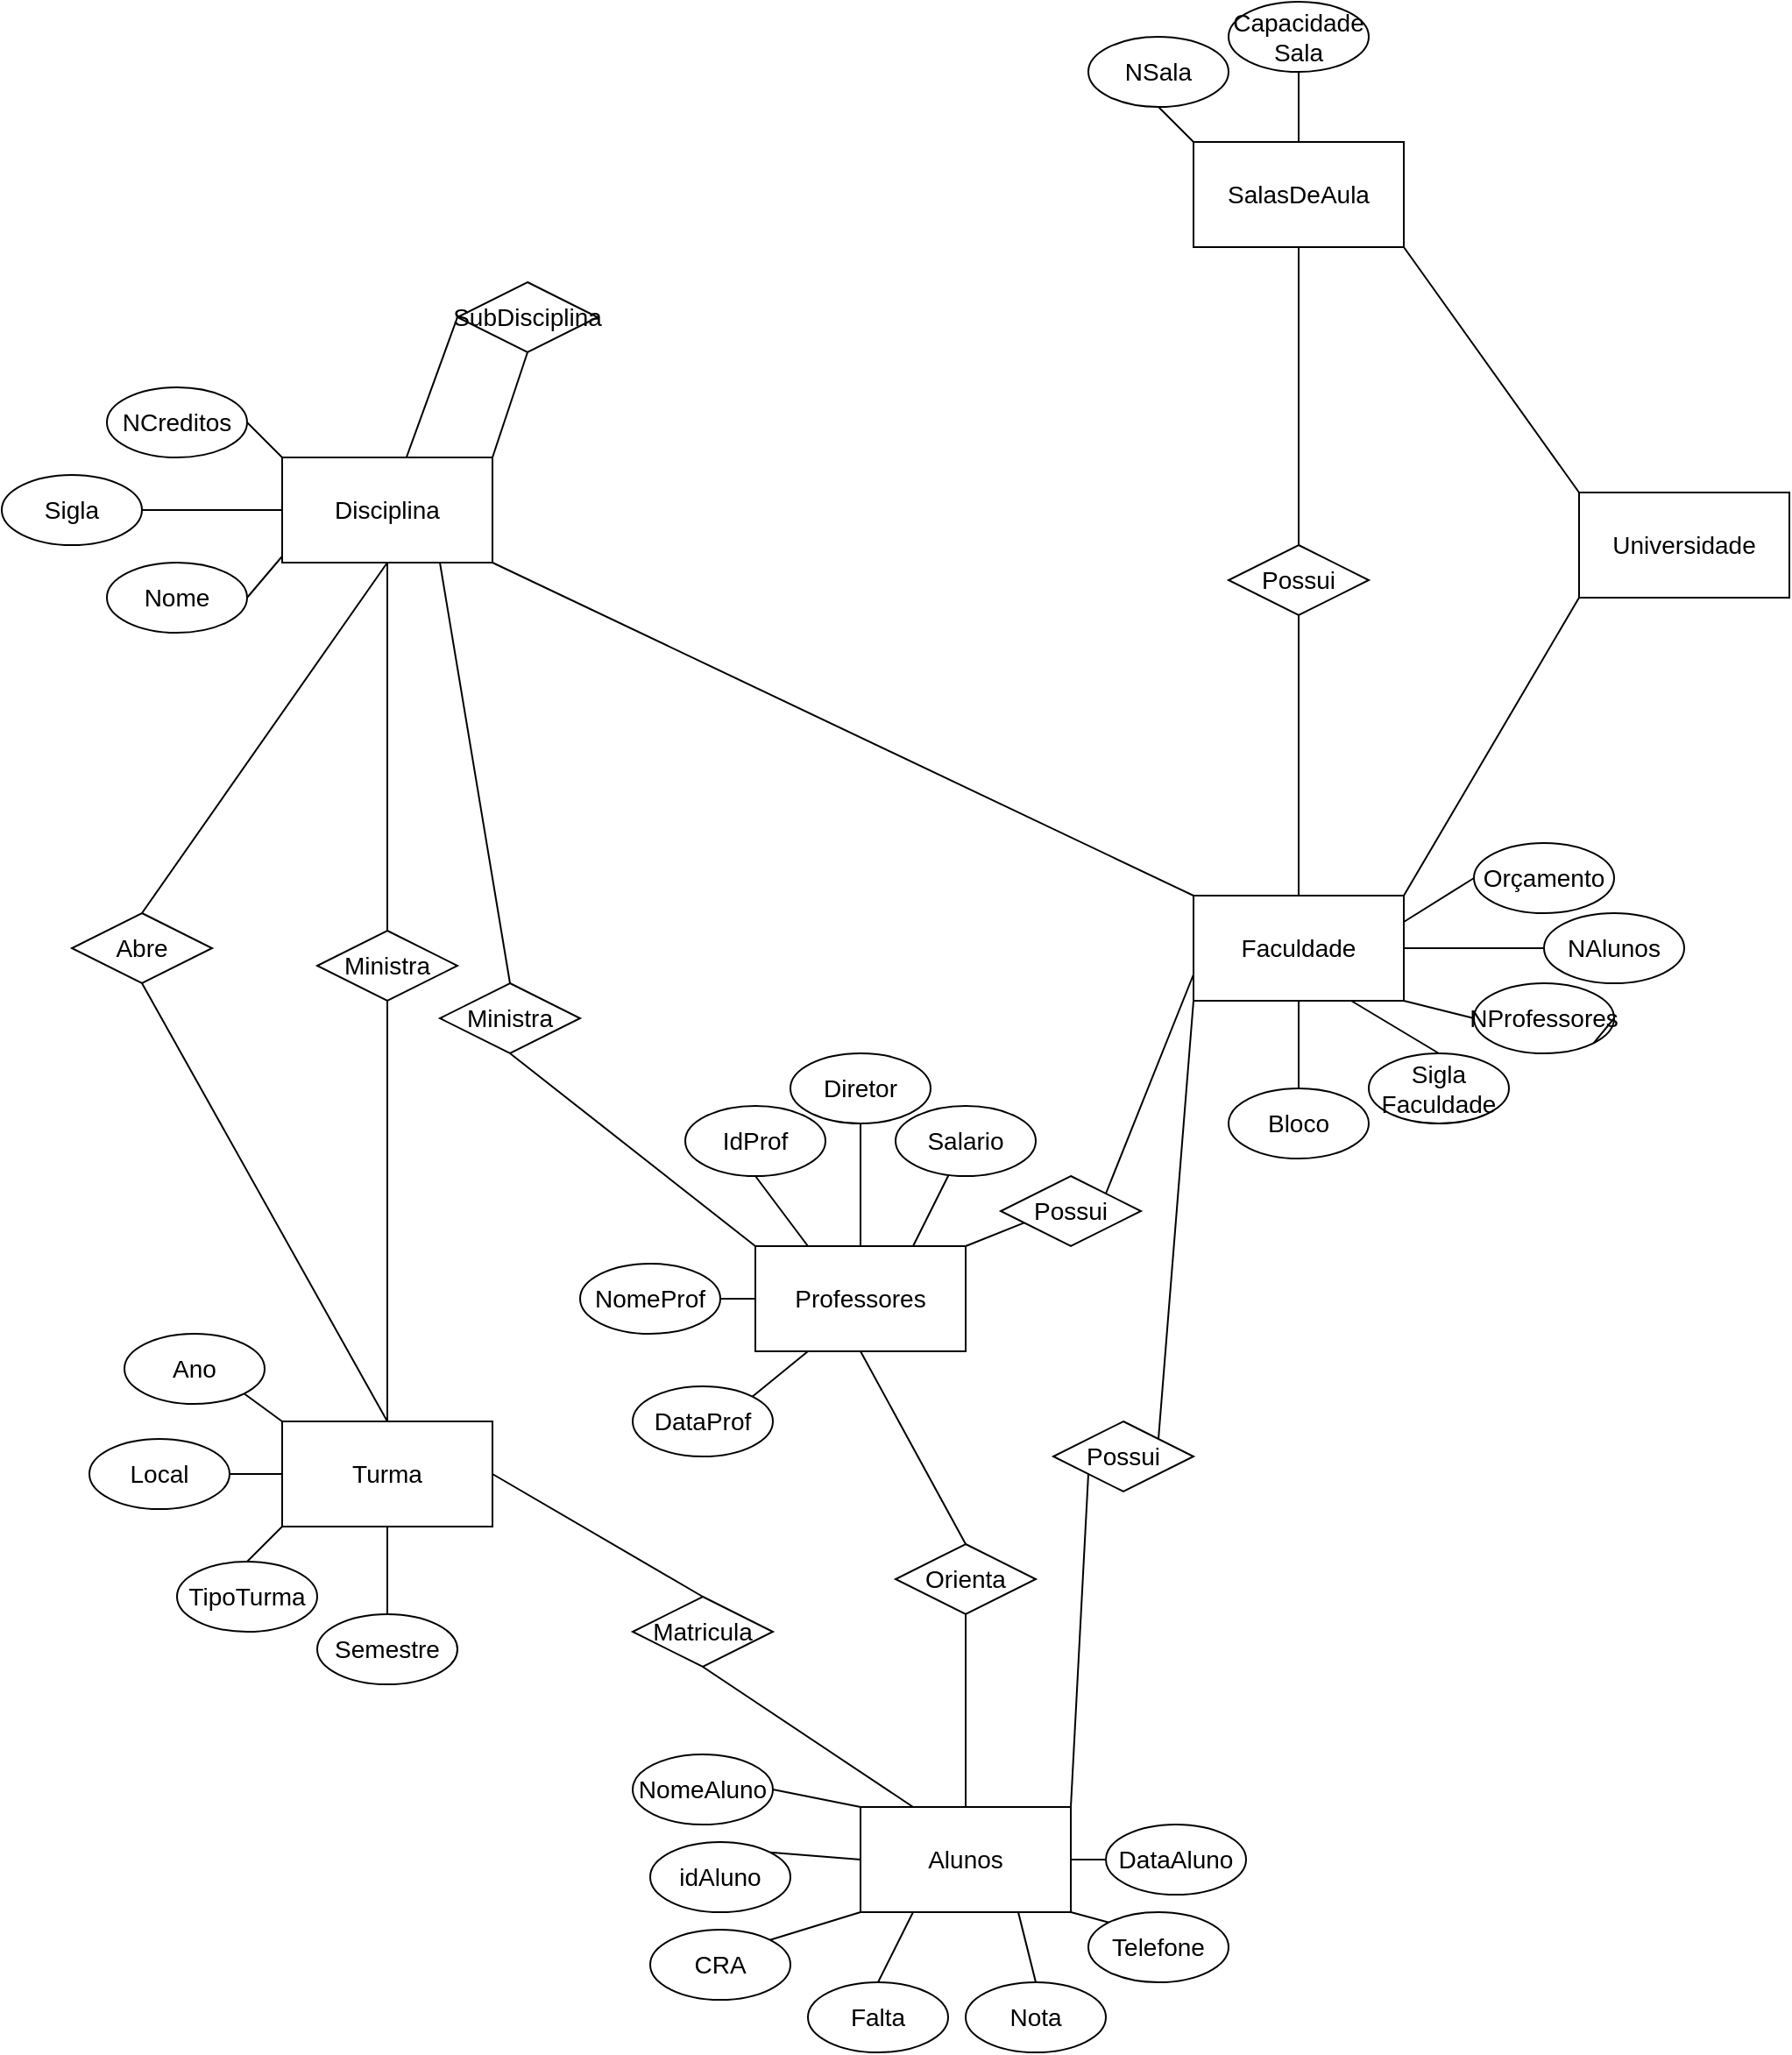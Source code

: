 <mxfile version="14.6.3" type="device"><diagram id="SH0faqgr_kxiTZSH9i8H" name="Page-1"><mxGraphModel dx="2370" dy="1287" grid="1" gridSize="10" guides="1" tooltips="1" connect="1" arrows="1" fold="1" page="1" pageScale="1" pageWidth="30000" pageHeight="30000" math="0" shadow="0"><root><mxCell id="0"/><mxCell id="1" parent="0"/><mxCell id="p35GY7RPuy2Kg58NAzuO-127" style="edgeStyle=none;rounded=0;orthogonalLoop=1;jettySize=auto;html=1;exitX=0;exitY=0;exitDx=0;exitDy=0;entryX=1;entryY=1;entryDx=0;entryDy=0;fontSize=14;endArrow=none;endFill=0;" parent="1" source="p35GY7RPuy2Kg58NAzuO-1" target="p35GY7RPuy2Kg58NAzuO-106" edge="1"><mxGeometry relative="1" as="geometry"/></mxCell><mxCell id="p35GY7RPuy2Kg58NAzuO-128" style="edgeStyle=none;rounded=0;orthogonalLoop=1;jettySize=auto;html=1;exitX=0;exitY=1;exitDx=0;exitDy=0;entryX=1;entryY=0;entryDx=0;entryDy=0;fontSize=14;endArrow=none;endFill=0;" parent="1" source="p35GY7RPuy2Kg58NAzuO-1" target="p35GY7RPuy2Kg58NAzuO-2" edge="1"><mxGeometry relative="1" as="geometry"/></mxCell><mxCell id="p35GY7RPuy2Kg58NAzuO-1" value="Universidade" style="rounded=0;whiteSpace=wrap;html=1;fontSize=14;" parent="1" vertex="1"><mxGeometry x="2580" y="1470" width="120" height="60" as="geometry"/></mxCell><mxCell id="p35GY7RPuy2Kg58NAzuO-103" style="edgeStyle=none;rounded=0;orthogonalLoop=1;jettySize=auto;html=1;exitX=0.5;exitY=0;exitDx=0;exitDy=0;entryX=0.5;entryY=1;entryDx=0;entryDy=0;fontSize=14;endArrow=none;endFill=0;" parent="1" source="p35GY7RPuy2Kg58NAzuO-2" target="p35GY7RPuy2Kg58NAzuO-10" edge="1"><mxGeometry relative="1" as="geometry"/></mxCell><mxCell id="p35GY7RPuy2Kg58NAzuO-171" style="edgeStyle=none;rounded=0;orthogonalLoop=1;jettySize=auto;html=1;exitX=0.5;exitY=0;exitDx=0;exitDy=0;entryX=0.5;entryY=1;entryDx=0;entryDy=0;fontSize=14;endArrow=none;endFill=0;" parent="1" source="p35GY7RPuy2Kg58NAzuO-2" target="p35GY7RPuy2Kg58NAzuO-104" edge="1"><mxGeometry relative="1" as="geometry"/></mxCell><mxCell id="p35GY7RPuy2Kg58NAzuO-215" style="edgeStyle=none;rounded=0;orthogonalLoop=1;jettySize=auto;html=1;exitX=0;exitY=0;exitDx=0;exitDy=0;entryX=1;entryY=1;entryDx=0;entryDy=0;fontSize=14;endArrow=none;endFill=0;" parent="1" source="p35GY7RPuy2Kg58NAzuO-2" target="p35GY7RPuy2Kg58NAzuO-44" edge="1"><mxGeometry relative="1" as="geometry"/></mxCell><mxCell id="p35GY7RPuy2Kg58NAzuO-2" value="Faculdade" style="rounded=0;whiteSpace=wrap;html=1;fontSize=14;" parent="1" vertex="1"><mxGeometry x="2360" y="1700" width="120" height="60" as="geometry"/></mxCell><mxCell id="p35GY7RPuy2Kg58NAzuO-159" style="edgeStyle=none;rounded=0;orthogonalLoop=1;jettySize=auto;html=1;exitX=0.5;exitY=0;exitDx=0;exitDy=0;entryX=0.75;entryY=1;entryDx=0;entryDy=0;fontSize=14;endArrow=none;endFill=0;" parent="1" source="p35GY7RPuy2Kg58NAzuO-4" target="p35GY7RPuy2Kg58NAzuO-2" edge="1"><mxGeometry relative="1" as="geometry"/></mxCell><mxCell id="p35GY7RPuy2Kg58NAzuO-4" value="Sigla Faculdade" style="ellipse;whiteSpace=wrap;html=1;fontSize=14;rotation=0;" parent="1" vertex="1"><mxGeometry x="2460" y="1790" width="80" height="40" as="geometry"/></mxCell><mxCell id="p35GY7RPuy2Kg58NAzuO-10" value="Bloco" style="ellipse;whiteSpace=wrap;html=1;fontSize=14;rotation=0;" parent="1" vertex="1"><mxGeometry x="2380" y="1810" width="80" height="40" as="geometry"/></mxCell><mxCell id="p35GY7RPuy2Kg58NAzuO-158" style="edgeStyle=none;rounded=0;orthogonalLoop=1;jettySize=auto;html=1;exitX=0;exitY=0.5;exitDx=0;exitDy=0;entryX=1;entryY=1;entryDx=0;entryDy=0;fontSize=14;endArrow=none;endFill=0;" parent="1" source="p35GY7RPuy2Kg58NAzuO-12" target="p35GY7RPuy2Kg58NAzuO-2" edge="1"><mxGeometry relative="1" as="geometry"/></mxCell><mxCell id="p35GY7RPuy2Kg58NAzuO-12" value="NProfessores" style="ellipse;whiteSpace=wrap;html=1;fontSize=14;rotation=0;" parent="1" vertex="1"><mxGeometry x="2520" y="1750" width="80" height="40" as="geometry"/></mxCell><mxCell id="p35GY7RPuy2Kg58NAzuO-156" style="edgeStyle=none;rounded=0;orthogonalLoop=1;jettySize=auto;html=1;exitX=0;exitY=0.5;exitDx=0;exitDy=0;entryX=1;entryY=0.5;entryDx=0;entryDy=0;fontSize=14;endArrow=none;endFill=0;" parent="1" source="p35GY7RPuy2Kg58NAzuO-14" target="p35GY7RPuy2Kg58NAzuO-2" edge="1"><mxGeometry relative="1" as="geometry"/></mxCell><mxCell id="p35GY7RPuy2Kg58NAzuO-14" value="NAlunos" style="ellipse;whiteSpace=wrap;html=1;fontSize=14;rotation=0;" parent="1" vertex="1"><mxGeometry x="2560" y="1710" width="80" height="40" as="geometry"/></mxCell><mxCell id="p35GY7RPuy2Kg58NAzuO-148" style="edgeStyle=none;rounded=0;orthogonalLoop=1;jettySize=auto;html=1;exitX=0;exitY=0.5;exitDx=0;exitDy=0;entryX=1;entryY=0.25;entryDx=0;entryDy=0;fontSize=14;endArrow=none;endFill=0;" parent="1" source="p35GY7RPuy2Kg58NAzuO-16" target="p35GY7RPuy2Kg58NAzuO-2" edge="1"><mxGeometry relative="1" as="geometry"/></mxCell><mxCell id="p35GY7RPuy2Kg58NAzuO-16" value="Orçamento" style="ellipse;whiteSpace=wrap;html=1;fontSize=14;rotation=0;" parent="1" vertex="1"><mxGeometry x="2520" y="1670" width="80" height="40" as="geometry"/></mxCell><mxCell id="p35GY7RPuy2Kg58NAzuO-177" style="edgeStyle=none;rounded=0;orthogonalLoop=1;jettySize=auto;html=1;exitX=0.25;exitY=0;exitDx=0;exitDy=0;entryX=0.5;entryY=1;entryDx=0;entryDy=0;fontSize=14;endArrow=none;endFill=0;" parent="1" source="p35GY7RPuy2Kg58NAzuO-20" target="p35GY7RPuy2Kg58NAzuO-83" edge="1"><mxGeometry relative="1" as="geometry"/></mxCell><mxCell id="p35GY7RPuy2Kg58NAzuO-181" style="edgeStyle=none;rounded=0;orthogonalLoop=1;jettySize=auto;html=1;exitX=0.5;exitY=0;exitDx=0;exitDy=0;entryX=0.5;entryY=1;entryDx=0;entryDy=0;fontSize=14;endArrow=none;endFill=0;" parent="1" source="p35GY7RPuy2Kg58NAzuO-20" target="p35GY7RPuy2Kg58NAzuO-23" edge="1"><mxGeometry relative="1" as="geometry"/></mxCell><mxCell id="p35GY7RPuy2Kg58NAzuO-212" style="edgeStyle=none;rounded=0;orthogonalLoop=1;jettySize=auto;html=1;exitX=1;exitY=0;exitDx=0;exitDy=0;entryX=0;entryY=0.75;entryDx=0;entryDy=0;fontSize=14;endArrow=none;endFill=0;startArrow=none;" parent="1" source="2SH3DJzLVD4EM29kqtqc-3" target="p35GY7RPuy2Kg58NAzuO-2" edge="1"><mxGeometry relative="1" as="geometry"/></mxCell><mxCell id="p35GY7RPuy2Kg58NAzuO-217" style="edgeStyle=none;rounded=0;orthogonalLoop=1;jettySize=auto;html=1;exitX=0.75;exitY=0;exitDx=0;exitDy=0;fontSize=14;endArrow=none;endFill=0;" parent="1" source="p35GY7RPuy2Kg58NAzuO-20" target="p35GY7RPuy2Kg58NAzuO-58" edge="1"><mxGeometry relative="1" as="geometry"/></mxCell><mxCell id="p35GY7RPuy2Kg58NAzuO-219" style="edgeStyle=none;rounded=0;orthogonalLoop=1;jettySize=auto;html=1;exitX=0.5;exitY=1;exitDx=0;exitDy=0;entryX=0.5;entryY=0;entryDx=0;entryDy=0;fontSize=14;endArrow=none;endFill=0;" parent="1" source="p35GY7RPuy2Kg58NAzuO-20" target="p35GY7RPuy2Kg58NAzuO-218" edge="1"><mxGeometry relative="1" as="geometry"/></mxCell><mxCell id="p35GY7RPuy2Kg58NAzuO-20" value="Professores" style="rounded=0;whiteSpace=wrap;html=1;fontSize=14;" parent="1" vertex="1"><mxGeometry x="2110" y="1900" width="120" height="60" as="geometry"/></mxCell><mxCell id="p35GY7RPuy2Kg58NAzuO-213" style="edgeStyle=none;rounded=0;orthogonalLoop=1;jettySize=auto;html=1;exitX=1;exitY=0.5;exitDx=0;exitDy=0;entryX=0;entryY=0.5;entryDx=0;entryDy=0;fontSize=14;endArrow=none;endFill=0;" parent="1" source="p35GY7RPuy2Kg58NAzuO-22" target="p35GY7RPuy2Kg58NAzuO-20" edge="1"><mxGeometry relative="1" as="geometry"/></mxCell><mxCell id="p35GY7RPuy2Kg58NAzuO-22" value="NomeProf" style="ellipse;whiteSpace=wrap;html=1;fontSize=14;rotation=0;" parent="1" vertex="1"><mxGeometry x="2010" y="1910" width="80" height="40" as="geometry"/></mxCell><mxCell id="p35GY7RPuy2Kg58NAzuO-23" value="Diretor" style="ellipse;whiteSpace=wrap;html=1;fontSize=14;rotation=0;" parent="1" vertex="1"><mxGeometry x="2130" y="1790" width="80" height="40" as="geometry"/></mxCell><mxCell id="p35GY7RPuy2Kg58NAzuO-211" style="edgeStyle=none;rounded=0;orthogonalLoop=1;jettySize=auto;html=1;exitX=1;exitY=0;exitDx=0;exitDy=0;entryX=0.25;entryY=1;entryDx=0;entryDy=0;fontSize=14;endArrow=none;endFill=0;" parent="1" source="p35GY7RPuy2Kg58NAzuO-25" target="p35GY7RPuy2Kg58NAzuO-20" edge="1"><mxGeometry relative="1" as="geometry"/></mxCell><mxCell id="p35GY7RPuy2Kg58NAzuO-25" value="DataProf" style="ellipse;whiteSpace=wrap;html=1;fontSize=14;rotation=0;" parent="1" vertex="1"><mxGeometry x="2040" y="1980" width="80" height="40" as="geometry"/></mxCell><mxCell id="p35GY7RPuy2Kg58NAzuO-72" style="edgeStyle=none;rounded=0;orthogonalLoop=1;jettySize=auto;html=1;exitX=1;exitY=0.5;exitDx=0;exitDy=0;entryX=0.017;entryY=0.9;entryDx=0;entryDy=0;entryPerimeter=0;fontSize=14;endArrow=none;endFill=0;" parent="1" source="p35GY7RPuy2Kg58NAzuO-30" target="p35GY7RPuy2Kg58NAzuO-44" edge="1"><mxGeometry relative="1" as="geometry"/></mxCell><mxCell id="p35GY7RPuy2Kg58NAzuO-30" value="Nome" style="ellipse;whiteSpace=wrap;html=1;fontSize=14;rotation=0;" parent="1" vertex="1"><mxGeometry x="1740" y="1510" width="80" height="40" as="geometry"/></mxCell><mxCell id="p35GY7RPuy2Kg58NAzuO-71" style="edgeStyle=none;rounded=0;orthogonalLoop=1;jettySize=auto;html=1;exitX=1;exitY=0.5;exitDx=0;exitDy=0;entryX=0;entryY=0.5;entryDx=0;entryDy=0;fontSize=14;endArrow=none;endFill=0;" parent="1" source="p35GY7RPuy2Kg58NAzuO-31" target="p35GY7RPuy2Kg58NAzuO-44" edge="1"><mxGeometry relative="1" as="geometry"/></mxCell><mxCell id="p35GY7RPuy2Kg58NAzuO-31" value="Sigla" style="ellipse;whiteSpace=wrap;html=1;fontSize=14;rotation=0;" parent="1" vertex="1"><mxGeometry x="1680" y="1460" width="80" height="40" as="geometry"/></mxCell><mxCell id="p35GY7RPuy2Kg58NAzuO-32" value="NCreditos" style="ellipse;whiteSpace=wrap;html=1;fontSize=14;rotation=0;" parent="1" vertex="1"><mxGeometry x="1740" y="1410" width="80" height="40" as="geometry"/></mxCell><mxCell id="p35GY7RPuy2Kg58NAzuO-206" style="edgeStyle=none;rounded=0;orthogonalLoop=1;jettySize=auto;html=1;exitX=0;exitY=0.5;exitDx=0;exitDy=0;fontSize=14;endArrow=none;endFill=0;" parent="1" source="p35GY7RPuy2Kg58NAzuO-36" target="p35GY7RPuy2Kg58NAzuO-44" edge="1"><mxGeometry relative="1" as="geometry"/></mxCell><mxCell id="p35GY7RPuy2Kg58NAzuO-207" style="edgeStyle=none;rounded=0;orthogonalLoop=1;jettySize=auto;html=1;exitX=0.5;exitY=1;exitDx=0;exitDy=0;entryX=1;entryY=0;entryDx=0;entryDy=0;fontSize=14;endArrow=none;endFill=0;" parent="1" source="p35GY7RPuy2Kg58NAzuO-36" target="p35GY7RPuy2Kg58NAzuO-44" edge="1"><mxGeometry relative="1" as="geometry"/></mxCell><mxCell id="p35GY7RPuy2Kg58NAzuO-36" value="SubDisciplina" style="rhombus;whiteSpace=wrap;html=1;fontSize=14;" parent="1" vertex="1"><mxGeometry x="1940" y="1350" width="80" height="40" as="geometry"/></mxCell><mxCell id="p35GY7RPuy2Kg58NAzuO-70" style="edgeStyle=none;rounded=0;orthogonalLoop=1;jettySize=auto;html=1;exitX=0;exitY=0;exitDx=0;exitDy=0;entryX=1;entryY=0.5;entryDx=0;entryDy=0;fontSize=14;endArrow=none;endFill=0;" parent="1" source="p35GY7RPuy2Kg58NAzuO-44" target="p35GY7RPuy2Kg58NAzuO-32" edge="1"><mxGeometry relative="1" as="geometry"/></mxCell><mxCell id="2SH3DJzLVD4EM29kqtqc-7" style="edgeStyle=orthogonalEdgeStyle;rounded=0;orthogonalLoop=1;jettySize=auto;html=1;exitX=0.5;exitY=1;exitDx=0;exitDy=0;entryX=0.5;entryY=0;entryDx=0;entryDy=0;startArrow=none;endArrow=none;endFill=0;" edge="1" parent="1" source="2SH3DJzLVD4EM29kqtqc-8" target="p35GY7RPuy2Kg58NAzuO-114"><mxGeometry relative="1" as="geometry"/></mxCell><mxCell id="p35GY7RPuy2Kg58NAzuO-44" value="Disciplina" style="rounded=0;whiteSpace=wrap;html=1;fontSize=14;" parent="1" vertex="1"><mxGeometry x="1840" y="1450" width="120" height="60" as="geometry"/></mxCell><mxCell id="p35GY7RPuy2Kg58NAzuO-58" value="Salario" style="ellipse;whiteSpace=wrap;html=1;fontSize=14;rotation=0;" parent="1" vertex="1"><mxGeometry x="2190" y="1820" width="80" height="40" as="geometry"/></mxCell><mxCell id="p35GY7RPuy2Kg58NAzuO-83" value="IdProf" style="ellipse;whiteSpace=wrap;html=1;fontSize=14;rotation=0;" parent="1" vertex="1"><mxGeometry x="2070" y="1820" width="80" height="40" as="geometry"/></mxCell><mxCell id="p35GY7RPuy2Kg58NAzuO-190" style="edgeStyle=none;rounded=0;orthogonalLoop=1;jettySize=auto;html=1;exitX=1;exitY=0.5;exitDx=0;exitDy=0;entryX=0;entryY=0.5;entryDx=0;entryDy=0;fontSize=14;endArrow=none;endFill=0;" parent="1" source="p35GY7RPuy2Kg58NAzuO-85" target="p35GY7RPuy2Kg58NAzuO-90" edge="1"><mxGeometry relative="1" as="geometry"/></mxCell><mxCell id="p35GY7RPuy2Kg58NAzuO-203" style="edgeStyle=none;rounded=0;orthogonalLoop=1;jettySize=auto;html=1;exitX=1;exitY=0;exitDx=0;exitDy=0;entryX=0;entryY=1;entryDx=0;entryDy=0;fontSize=14;endArrow=none;endFill=0;startArrow=none;" parent="1" source="2SH3DJzLVD4EM29kqtqc-5" target="p35GY7RPuy2Kg58NAzuO-2" edge="1"><mxGeometry relative="1" as="geometry"/></mxCell><mxCell id="p35GY7RPuy2Kg58NAzuO-85" value="Alunos" style="rounded=0;whiteSpace=wrap;html=1;fontSize=14;" parent="1" vertex="1"><mxGeometry x="2170" y="2220" width="120" height="60" as="geometry"/></mxCell><mxCell id="p35GY7RPuy2Kg58NAzuO-197" style="edgeStyle=none;rounded=0;orthogonalLoop=1;jettySize=auto;html=1;exitX=1;exitY=0.5;exitDx=0;exitDy=0;entryX=0;entryY=0;entryDx=0;entryDy=0;fontSize=14;endArrow=none;endFill=0;" parent="1" source="p35GY7RPuy2Kg58NAzuO-88" target="p35GY7RPuy2Kg58NAzuO-85" edge="1"><mxGeometry relative="1" as="geometry"/></mxCell><mxCell id="p35GY7RPuy2Kg58NAzuO-88" value="NomeAluno" style="ellipse;whiteSpace=wrap;html=1;fontSize=14;rotation=0;" parent="1" vertex="1"><mxGeometry x="2040" y="2190" width="80" height="40" as="geometry"/></mxCell><mxCell id="p35GY7RPuy2Kg58NAzuO-196" style="edgeStyle=none;rounded=0;orthogonalLoop=1;jettySize=auto;html=1;exitX=1;exitY=0;exitDx=0;exitDy=0;entryX=0;entryY=0.5;entryDx=0;entryDy=0;fontSize=14;endArrow=none;endFill=0;" parent="1" source="p35GY7RPuy2Kg58NAzuO-89" target="p35GY7RPuy2Kg58NAzuO-85" edge="1"><mxGeometry relative="1" as="geometry"/></mxCell><mxCell id="p35GY7RPuy2Kg58NAzuO-89" value="idAluno" style="ellipse;whiteSpace=wrap;html=1;fontSize=14;rotation=0;" parent="1" vertex="1"><mxGeometry x="2050" y="2240" width="80" height="40" as="geometry"/></mxCell><mxCell id="p35GY7RPuy2Kg58NAzuO-90" value="DataAluno" style="ellipse;whiteSpace=wrap;html=1;fontSize=14;rotation=0;" parent="1" vertex="1"><mxGeometry x="2310" y="2230" width="80" height="40" as="geometry"/></mxCell><mxCell id="p35GY7RPuy2Kg58NAzuO-205" style="edgeStyle=none;rounded=0;orthogonalLoop=1;jettySize=auto;html=1;exitX=1;exitY=0;exitDx=0;exitDy=0;entryX=0;entryY=1;entryDx=0;entryDy=0;fontSize=14;endArrow=none;endFill=0;" parent="1" source="p35GY7RPuy2Kg58NAzuO-91" target="p35GY7RPuy2Kg58NAzuO-85" edge="1"><mxGeometry relative="1" as="geometry"/></mxCell><mxCell id="p35GY7RPuy2Kg58NAzuO-91" value="CRA" style="ellipse;whiteSpace=wrap;html=1;fontSize=14;rotation=0;" parent="1" vertex="1"><mxGeometry x="2050" y="2290" width="80" height="40" as="geometry"/></mxCell><mxCell id="p35GY7RPuy2Kg58NAzuO-191" style="edgeStyle=none;rounded=0;orthogonalLoop=1;jettySize=auto;html=1;exitX=0;exitY=0;exitDx=0;exitDy=0;entryX=1;entryY=1;entryDx=0;entryDy=0;fontSize=14;endArrow=none;endFill=0;" parent="1" source="p35GY7RPuy2Kg58NAzuO-92" target="p35GY7RPuy2Kg58NAzuO-85" edge="1"><mxGeometry relative="1" as="geometry"/></mxCell><mxCell id="p35GY7RPuy2Kg58NAzuO-92" value="Telefone" style="ellipse;whiteSpace=wrap;html=1;fontSize=14;rotation=0;" parent="1" vertex="1"><mxGeometry x="2300" y="2280" width="80" height="40" as="geometry"/></mxCell><mxCell id="p35GY7RPuy2Kg58NAzuO-113" style="edgeStyle=none;rounded=0;orthogonalLoop=1;jettySize=auto;html=1;exitX=0.5;exitY=0;exitDx=0;exitDy=0;entryX=0.5;entryY=1;entryDx=0;entryDy=0;fontSize=14;endArrow=none;endFill=0;" parent="1" source="p35GY7RPuy2Kg58NAzuO-104" target="p35GY7RPuy2Kg58NAzuO-106" edge="1"><mxGeometry relative="1" as="geometry"/></mxCell><mxCell id="p35GY7RPuy2Kg58NAzuO-104" value="Possui" style="rhombus;whiteSpace=wrap;html=1;fontSize=14;" parent="1" vertex="1"><mxGeometry x="2380" y="1500" width="80" height="40" as="geometry"/></mxCell><mxCell id="p35GY7RPuy2Kg58NAzuO-108" style="edgeStyle=none;rounded=0;orthogonalLoop=1;jettySize=auto;html=1;exitX=0;exitY=0;exitDx=0;exitDy=0;entryX=0.5;entryY=1;entryDx=0;entryDy=0;fontSize=14;endArrow=none;endFill=0;" parent="1" source="p35GY7RPuy2Kg58NAzuO-106" target="p35GY7RPuy2Kg58NAzuO-107" edge="1"><mxGeometry relative="1" as="geometry"/></mxCell><mxCell id="p35GY7RPuy2Kg58NAzuO-106" value="SalasDeAula" style="rounded=0;whiteSpace=wrap;html=1;fontSize=14;" parent="1" vertex="1"><mxGeometry x="2360" y="1270" width="120" height="60" as="geometry"/></mxCell><mxCell id="p35GY7RPuy2Kg58NAzuO-107" value="NSala" style="ellipse;whiteSpace=wrap;html=1;fontSize=14;rotation=0;" parent="1" vertex="1"><mxGeometry x="2300" y="1210" width="80" height="40" as="geometry"/></mxCell><mxCell id="p35GY7RPuy2Kg58NAzuO-110" style="edgeStyle=none;rounded=0;orthogonalLoop=1;jettySize=auto;html=1;exitX=0.5;exitY=1;exitDx=0;exitDy=0;entryX=0.5;entryY=0;entryDx=0;entryDy=0;fontSize=14;endArrow=none;endFill=0;" parent="1" source="p35GY7RPuy2Kg58NAzuO-109" target="p35GY7RPuy2Kg58NAzuO-106" edge="1"><mxGeometry relative="1" as="geometry"/></mxCell><mxCell id="p35GY7RPuy2Kg58NAzuO-109" value="Capacidade&lt;br&gt;Sala" style="ellipse;whiteSpace=wrap;html=1;fontSize=14;rotation=0;" parent="1" vertex="1"><mxGeometry x="2380" y="1190" width="80" height="40" as="geometry"/></mxCell><mxCell id="p35GY7RPuy2Kg58NAzuO-186" style="edgeStyle=none;rounded=0;orthogonalLoop=1;jettySize=auto;html=1;exitX=0.5;exitY=0;exitDx=0;exitDy=0;entryX=0.5;entryY=1;entryDx=0;entryDy=0;fontSize=14;endArrow=none;endFill=0;startArrow=none;" parent="1" source="2SH3DJzLVD4EM29kqtqc-1" target="p35GY7RPuy2Kg58NAzuO-44" edge="1"><mxGeometry relative="1" as="geometry"/></mxCell><mxCell id="p35GY7RPuy2Kg58NAzuO-200" style="edgeStyle=none;rounded=0;orthogonalLoop=1;jettySize=auto;html=1;exitX=1;exitY=0.5;exitDx=0;exitDy=0;entryX=0.5;entryY=0;entryDx=0;entryDy=0;fontSize=14;endArrow=none;endFill=0;" parent="1" source="p35GY7RPuy2Kg58NAzuO-114" target="p35GY7RPuy2Kg58NAzuO-170" edge="1"><mxGeometry relative="1" as="geometry"/></mxCell><mxCell id="p35GY7RPuy2Kg58NAzuO-114" value="Turma" style="rounded=0;whiteSpace=wrap;html=1;fontSize=14;" parent="1" vertex="1"><mxGeometry x="1840" y="2000" width="120" height="60" as="geometry"/></mxCell><mxCell id="p35GY7RPuy2Kg58NAzuO-168" style="edgeStyle=none;rounded=0;orthogonalLoop=1;jettySize=auto;html=1;exitX=0.5;exitY=1;exitDx=0;exitDy=0;entryX=0;entryY=1;entryDx=0;entryDy=0;fontSize=14;endArrow=none;endFill=0;" parent="1" source="p35GY7RPuy2Kg58NAzuO-116" target="p35GY7RPuy2Kg58NAzuO-114" edge="1"><mxGeometry relative="1" as="geometry"/></mxCell><mxCell id="p35GY7RPuy2Kg58NAzuO-116" value="TipoTurma" style="ellipse;whiteSpace=wrap;html=1;fontSize=14;rotation=0;direction=west;" parent="1" vertex="1"><mxGeometry x="1780" y="2080" width="80" height="40" as="geometry"/></mxCell><mxCell id="p35GY7RPuy2Kg58NAzuO-167" style="edgeStyle=none;rounded=0;orthogonalLoop=1;jettySize=auto;html=1;exitX=0.5;exitY=1;exitDx=0;exitDy=0;entryX=0.5;entryY=1;entryDx=0;entryDy=0;fontSize=14;endArrow=none;endFill=0;" parent="1" source="p35GY7RPuy2Kg58NAzuO-120" target="p35GY7RPuy2Kg58NAzuO-114" edge="1"><mxGeometry relative="1" as="geometry"/></mxCell><mxCell id="p35GY7RPuy2Kg58NAzuO-120" value="Semestre" style="ellipse;whiteSpace=wrap;html=1;fontSize=14;rotation=0;direction=west;" parent="1" vertex="1"><mxGeometry x="1860" y="2110" width="80" height="40" as="geometry"/></mxCell><mxCell id="p35GY7RPuy2Kg58NAzuO-195" style="edgeStyle=none;rounded=0;orthogonalLoop=1;jettySize=auto;html=1;exitX=0;exitY=0;exitDx=0;exitDy=0;entryX=0;entryY=0;entryDx=0;entryDy=0;fontSize=14;endArrow=none;endFill=0;" parent="1" source="p35GY7RPuy2Kg58NAzuO-121" target="p35GY7RPuy2Kg58NAzuO-114" edge="1"><mxGeometry relative="1" as="geometry"/></mxCell><mxCell id="p35GY7RPuy2Kg58NAzuO-121" value="Ano" style="ellipse;whiteSpace=wrap;html=1;fontSize=14;rotation=0;direction=west;" parent="1" vertex="1"><mxGeometry x="1750" y="1950" width="80" height="40" as="geometry"/></mxCell><mxCell id="p35GY7RPuy2Kg58NAzuO-169" style="edgeStyle=none;rounded=0;orthogonalLoop=1;jettySize=auto;html=1;exitX=0;exitY=0.5;exitDx=0;exitDy=0;entryX=0;entryY=0.5;entryDx=0;entryDy=0;fontSize=14;endArrow=none;endFill=0;" parent="1" source="p35GY7RPuy2Kg58NAzuO-124" target="p35GY7RPuy2Kg58NAzuO-114" edge="1"><mxGeometry relative="1" as="geometry"/></mxCell><mxCell id="p35GY7RPuy2Kg58NAzuO-124" value="Local" style="ellipse;whiteSpace=wrap;html=1;fontSize=14;rotation=0;direction=west;" parent="1" vertex="1"><mxGeometry x="1730" y="2010" width="80" height="40" as="geometry"/></mxCell><mxCell id="p35GY7RPuy2Kg58NAzuO-209" style="edgeStyle=none;rounded=0;orthogonalLoop=1;jettySize=auto;html=1;exitX=0.5;exitY=0;exitDx=0;exitDy=0;entryX=0.75;entryY=1;entryDx=0;entryDy=0;fontSize=14;endArrow=none;endFill=0;" parent="1" source="p35GY7RPuy2Kg58NAzuO-142" target="p35GY7RPuy2Kg58NAzuO-44" edge="1"><mxGeometry relative="1" as="geometry"/></mxCell><mxCell id="p35GY7RPuy2Kg58NAzuO-214" style="edgeStyle=none;rounded=0;orthogonalLoop=1;jettySize=auto;html=1;exitX=0.5;exitY=1;exitDx=0;exitDy=0;entryX=0;entryY=0;entryDx=0;entryDy=0;fontSize=14;endArrow=none;endFill=0;" parent="1" source="p35GY7RPuy2Kg58NAzuO-142" target="p35GY7RPuy2Kg58NAzuO-20" edge="1"><mxGeometry relative="1" as="geometry"/></mxCell><mxCell id="p35GY7RPuy2Kg58NAzuO-142" value="Ministra" style="rhombus;whiteSpace=wrap;html=1;fontSize=14;" parent="1" vertex="1"><mxGeometry x="1930" y="1750" width="80" height="40" as="geometry"/></mxCell><mxCell id="p35GY7RPuy2Kg58NAzuO-149" style="edgeStyle=none;rounded=0;orthogonalLoop=1;jettySize=auto;html=1;exitX=1;exitY=1;exitDx=0;exitDy=0;entryX=1;entryY=0.5;entryDx=0;entryDy=0;fontSize=14;endArrow=none;endFill=0;" parent="1" source="p35GY7RPuy2Kg58NAzuO-12" target="p35GY7RPuy2Kg58NAzuO-12" edge="1"><mxGeometry relative="1" as="geometry"/></mxCell><mxCell id="p35GY7RPuy2Kg58NAzuO-201" style="edgeStyle=none;rounded=0;orthogonalLoop=1;jettySize=auto;html=1;exitX=0.5;exitY=1;exitDx=0;exitDy=0;entryX=0.25;entryY=0;entryDx=0;entryDy=0;fontSize=14;endArrow=none;endFill=0;" parent="1" source="p35GY7RPuy2Kg58NAzuO-170" target="p35GY7RPuy2Kg58NAzuO-85" edge="1"><mxGeometry relative="1" as="geometry"/></mxCell><mxCell id="p35GY7RPuy2Kg58NAzuO-170" value="Matricula" style="rhombus;whiteSpace=wrap;html=1;fontSize=14;" parent="1" vertex="1"><mxGeometry x="2040" y="2100" width="80" height="40" as="geometry"/></mxCell><mxCell id="p35GY7RPuy2Kg58NAzuO-192" style="edgeStyle=none;rounded=0;orthogonalLoop=1;jettySize=auto;html=1;exitX=0.5;exitY=0;exitDx=0;exitDy=0;entryX=0.75;entryY=1;entryDx=0;entryDy=0;fontSize=14;endArrow=none;endFill=0;" parent="1" source="p35GY7RPuy2Kg58NAzuO-187" target="p35GY7RPuy2Kg58NAzuO-85" edge="1"><mxGeometry relative="1" as="geometry"/></mxCell><mxCell id="p35GY7RPuy2Kg58NAzuO-187" value="Nota" style="ellipse;whiteSpace=wrap;html=1;fontSize=14;rotation=0;" parent="1" vertex="1"><mxGeometry x="2230" y="2320" width="80" height="40" as="geometry"/></mxCell><mxCell id="p35GY7RPuy2Kg58NAzuO-216" style="edgeStyle=none;rounded=0;orthogonalLoop=1;jettySize=auto;html=1;exitX=0.5;exitY=0;exitDx=0;exitDy=0;entryX=0.25;entryY=1;entryDx=0;entryDy=0;fontSize=14;endArrow=none;endFill=0;" parent="1" source="p35GY7RPuy2Kg58NAzuO-188" target="p35GY7RPuy2Kg58NAzuO-85" edge="1"><mxGeometry relative="1" as="geometry"/></mxCell><mxCell id="p35GY7RPuy2Kg58NAzuO-188" value="Falta" style="ellipse;whiteSpace=wrap;html=1;fontSize=14;rotation=0;" parent="1" vertex="1"><mxGeometry x="2140" y="2320" width="80" height="40" as="geometry"/></mxCell><mxCell id="p35GY7RPuy2Kg58NAzuO-198" style="edgeStyle=none;rounded=0;orthogonalLoop=1;jettySize=auto;html=1;exitX=0.5;exitY=1;exitDx=0;exitDy=0;fontSize=14;endArrow=none;endFill=0;" parent="1" source="p35GY7RPuy2Kg58NAzuO-89" target="p35GY7RPuy2Kg58NAzuO-89" edge="1"><mxGeometry relative="1" as="geometry"/></mxCell><mxCell id="p35GY7RPuy2Kg58NAzuO-220" style="edgeStyle=none;rounded=0;orthogonalLoop=1;jettySize=auto;html=1;exitX=0.5;exitY=1;exitDx=0;exitDy=0;entryX=0.5;entryY=0;entryDx=0;entryDy=0;fontSize=14;endArrow=none;endFill=0;" parent="1" source="p35GY7RPuy2Kg58NAzuO-218" target="p35GY7RPuy2Kg58NAzuO-85" edge="1"><mxGeometry relative="1" as="geometry"/></mxCell><mxCell id="p35GY7RPuy2Kg58NAzuO-218" value="Orienta" style="rhombus;whiteSpace=wrap;html=1;fontSize=14;" parent="1" vertex="1"><mxGeometry x="2190" y="2070" width="80" height="40" as="geometry"/></mxCell><mxCell id="2SH3DJzLVD4EM29kqtqc-1" value="Abre" style="rhombus;whiteSpace=wrap;html=1;fontSize=14;" vertex="1" parent="1"><mxGeometry x="1720" y="1710" width="80" height="40" as="geometry"/></mxCell><mxCell id="2SH3DJzLVD4EM29kqtqc-2" value="" style="edgeStyle=none;rounded=0;orthogonalLoop=1;jettySize=auto;html=1;exitX=0.5;exitY=0;exitDx=0;exitDy=0;entryX=0.5;entryY=1;entryDx=0;entryDy=0;fontSize=14;endArrow=none;endFill=0;" edge="1" parent="1" source="p35GY7RPuy2Kg58NAzuO-114" target="2SH3DJzLVD4EM29kqtqc-1"><mxGeometry relative="1" as="geometry"><mxPoint x="1900" y="2000" as="sourcePoint"/><mxPoint x="1900" y="1510" as="targetPoint"/></mxGeometry></mxCell><mxCell id="2SH3DJzLVD4EM29kqtqc-3" value="Possui" style="rhombus;whiteSpace=wrap;html=1;fontSize=14;" vertex="1" parent="1"><mxGeometry x="2250" y="1860" width="80" height="40" as="geometry"/></mxCell><mxCell id="2SH3DJzLVD4EM29kqtqc-4" value="" style="edgeStyle=none;rounded=0;orthogonalLoop=1;jettySize=auto;html=1;exitX=1;exitY=0;exitDx=0;exitDy=0;entryX=0;entryY=0.75;entryDx=0;entryDy=0;fontSize=14;endArrow=none;endFill=0;" edge="1" parent="1" source="p35GY7RPuy2Kg58NAzuO-20" target="2SH3DJzLVD4EM29kqtqc-3"><mxGeometry relative="1" as="geometry"><mxPoint x="2230" y="1900" as="sourcePoint"/><mxPoint x="2360" y="1745" as="targetPoint"/></mxGeometry></mxCell><mxCell id="2SH3DJzLVD4EM29kqtqc-5" value="Possui" style="rhombus;whiteSpace=wrap;html=1;fontSize=14;" vertex="1" parent="1"><mxGeometry x="2280" y="2000" width="80" height="40" as="geometry"/></mxCell><mxCell id="2SH3DJzLVD4EM29kqtqc-6" value="" style="edgeStyle=none;rounded=0;orthogonalLoop=1;jettySize=auto;html=1;exitX=1;exitY=0;exitDx=0;exitDy=0;entryX=0;entryY=1;entryDx=0;entryDy=0;fontSize=14;endArrow=none;endFill=0;" edge="1" parent="1" source="p35GY7RPuy2Kg58NAzuO-85" target="2SH3DJzLVD4EM29kqtqc-5"><mxGeometry relative="1" as="geometry"><mxPoint x="2290" y="2220" as="sourcePoint"/><mxPoint x="2360" y="1760" as="targetPoint"/></mxGeometry></mxCell><mxCell id="2SH3DJzLVD4EM29kqtqc-8" value="Ministra" style="rhombus;whiteSpace=wrap;html=1;fontSize=14;" vertex="1" parent="1"><mxGeometry x="1860" y="1720" width="80" height="40" as="geometry"/></mxCell><mxCell id="2SH3DJzLVD4EM29kqtqc-9" value="" style="edgeStyle=orthogonalEdgeStyle;rounded=0;orthogonalLoop=1;jettySize=auto;html=1;exitX=0.5;exitY=1;exitDx=0;exitDy=0;entryX=0.5;entryY=0;entryDx=0;entryDy=0;endArrow=none;" edge="1" parent="1" source="p35GY7RPuy2Kg58NAzuO-44" target="2SH3DJzLVD4EM29kqtqc-8"><mxGeometry relative="1" as="geometry"><mxPoint x="1900" y="1510" as="sourcePoint"/><mxPoint x="1900" y="2000" as="targetPoint"/></mxGeometry></mxCell></root></mxGraphModel></diagram></mxfile>
